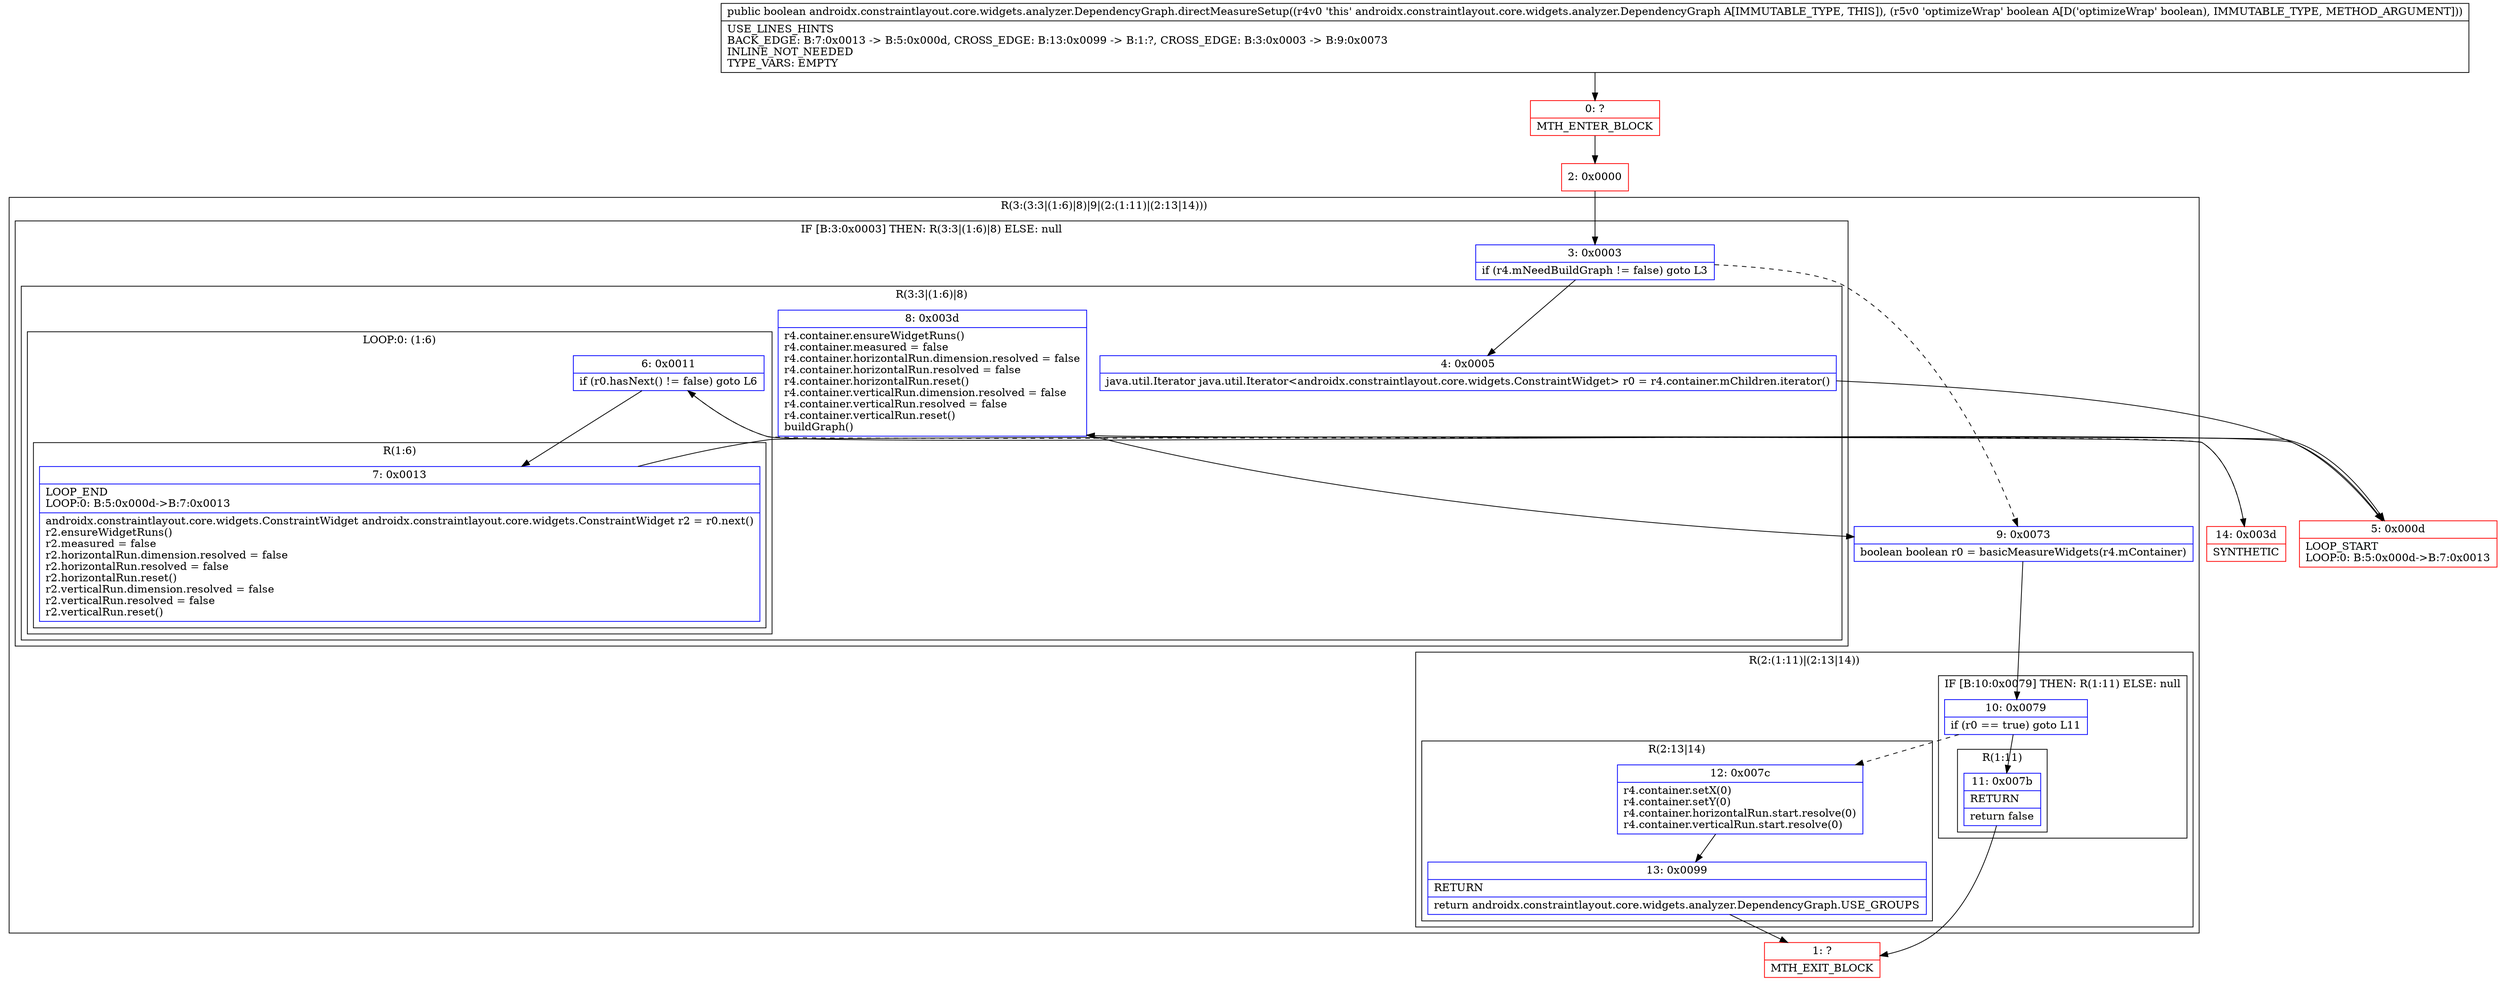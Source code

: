 digraph "CFG forandroidx.constraintlayout.core.widgets.analyzer.DependencyGraph.directMeasureSetup(Z)Z" {
subgraph cluster_Region_905189201 {
label = "R(3:(3:3|(1:6)|8)|9|(2:(1:11)|(2:13|14)))";
node [shape=record,color=blue];
subgraph cluster_IfRegion_1580598478 {
label = "IF [B:3:0x0003] THEN: R(3:3|(1:6)|8) ELSE: null";
node [shape=record,color=blue];
Node_3 [shape=record,label="{3\:\ 0x0003|if (r4.mNeedBuildGraph != false) goto L3\l}"];
subgraph cluster_Region_736190293 {
label = "R(3:3|(1:6)|8)";
node [shape=record,color=blue];
Node_4 [shape=record,label="{4\:\ 0x0005|java.util.Iterator java.util.Iterator\<androidx.constraintlayout.core.widgets.ConstraintWidget\> r0 = r4.container.mChildren.iterator()\l}"];
subgraph cluster_LoopRegion_1902725627 {
label = "LOOP:0: (1:6)";
node [shape=record,color=blue];
Node_6 [shape=record,label="{6\:\ 0x0011|if (r0.hasNext() != false) goto L6\l}"];
subgraph cluster_Region_1689421336 {
label = "R(1:6)";
node [shape=record,color=blue];
Node_7 [shape=record,label="{7\:\ 0x0013|LOOP_END\lLOOP:0: B:5:0x000d\-\>B:7:0x0013\l|androidx.constraintlayout.core.widgets.ConstraintWidget androidx.constraintlayout.core.widgets.ConstraintWidget r2 = r0.next()\lr2.ensureWidgetRuns()\lr2.measured = false\lr2.horizontalRun.dimension.resolved = false\lr2.horizontalRun.resolved = false\lr2.horizontalRun.reset()\lr2.verticalRun.dimension.resolved = false\lr2.verticalRun.resolved = false\lr2.verticalRun.reset()\l}"];
}
}
Node_8 [shape=record,label="{8\:\ 0x003d|r4.container.ensureWidgetRuns()\lr4.container.measured = false\lr4.container.horizontalRun.dimension.resolved = false\lr4.container.horizontalRun.resolved = false\lr4.container.horizontalRun.reset()\lr4.container.verticalRun.dimension.resolved = false\lr4.container.verticalRun.resolved = false\lr4.container.verticalRun.reset()\lbuildGraph()\l}"];
}
}
Node_9 [shape=record,label="{9\:\ 0x0073|boolean boolean r0 = basicMeasureWidgets(r4.mContainer)\l}"];
subgraph cluster_Region_1896524477 {
label = "R(2:(1:11)|(2:13|14))";
node [shape=record,color=blue];
subgraph cluster_IfRegion_150474133 {
label = "IF [B:10:0x0079] THEN: R(1:11) ELSE: null";
node [shape=record,color=blue];
Node_10 [shape=record,label="{10\:\ 0x0079|if (r0 == true) goto L11\l}"];
subgraph cluster_Region_744560168 {
label = "R(1:11)";
node [shape=record,color=blue];
Node_11 [shape=record,label="{11\:\ 0x007b|RETURN\l|return false\l}"];
}
}
subgraph cluster_Region_272148615 {
label = "R(2:13|14)";
node [shape=record,color=blue];
Node_12 [shape=record,label="{12\:\ 0x007c|r4.container.setX(0)\lr4.container.setY(0)\lr4.container.horizontalRun.start.resolve(0)\lr4.container.verticalRun.start.resolve(0)\l}"];
Node_13 [shape=record,label="{13\:\ 0x0099|RETURN\l|return androidx.constraintlayout.core.widgets.analyzer.DependencyGraph.USE_GROUPS\l}"];
}
}
}
Node_0 [shape=record,color=red,label="{0\:\ ?|MTH_ENTER_BLOCK\l}"];
Node_2 [shape=record,color=red,label="{2\:\ 0x0000}"];
Node_5 [shape=record,color=red,label="{5\:\ 0x000d|LOOP_START\lLOOP:0: B:5:0x000d\-\>B:7:0x0013\l}"];
Node_14 [shape=record,color=red,label="{14\:\ 0x003d|SYNTHETIC\l}"];
Node_1 [shape=record,color=red,label="{1\:\ ?|MTH_EXIT_BLOCK\l}"];
MethodNode[shape=record,label="{public boolean androidx.constraintlayout.core.widgets.analyzer.DependencyGraph.directMeasureSetup((r4v0 'this' androidx.constraintlayout.core.widgets.analyzer.DependencyGraph A[IMMUTABLE_TYPE, THIS]), (r5v0 'optimizeWrap' boolean A[D('optimizeWrap' boolean), IMMUTABLE_TYPE, METHOD_ARGUMENT]))  | USE_LINES_HINTS\lBACK_EDGE: B:7:0x0013 \-\> B:5:0x000d, CROSS_EDGE: B:13:0x0099 \-\> B:1:?, CROSS_EDGE: B:3:0x0003 \-\> B:9:0x0073\lINLINE_NOT_NEEDED\lTYPE_VARS: EMPTY\l}"];
MethodNode -> Node_0;Node_3 -> Node_4;
Node_3 -> Node_9[style=dashed];
Node_4 -> Node_5;
Node_6 -> Node_7;
Node_6 -> Node_14[style=dashed];
Node_7 -> Node_5;
Node_8 -> Node_9;
Node_9 -> Node_10;
Node_10 -> Node_11;
Node_10 -> Node_12[style=dashed];
Node_11 -> Node_1;
Node_12 -> Node_13;
Node_13 -> Node_1;
Node_0 -> Node_2;
Node_2 -> Node_3;
Node_5 -> Node_6;
Node_14 -> Node_8;
}

